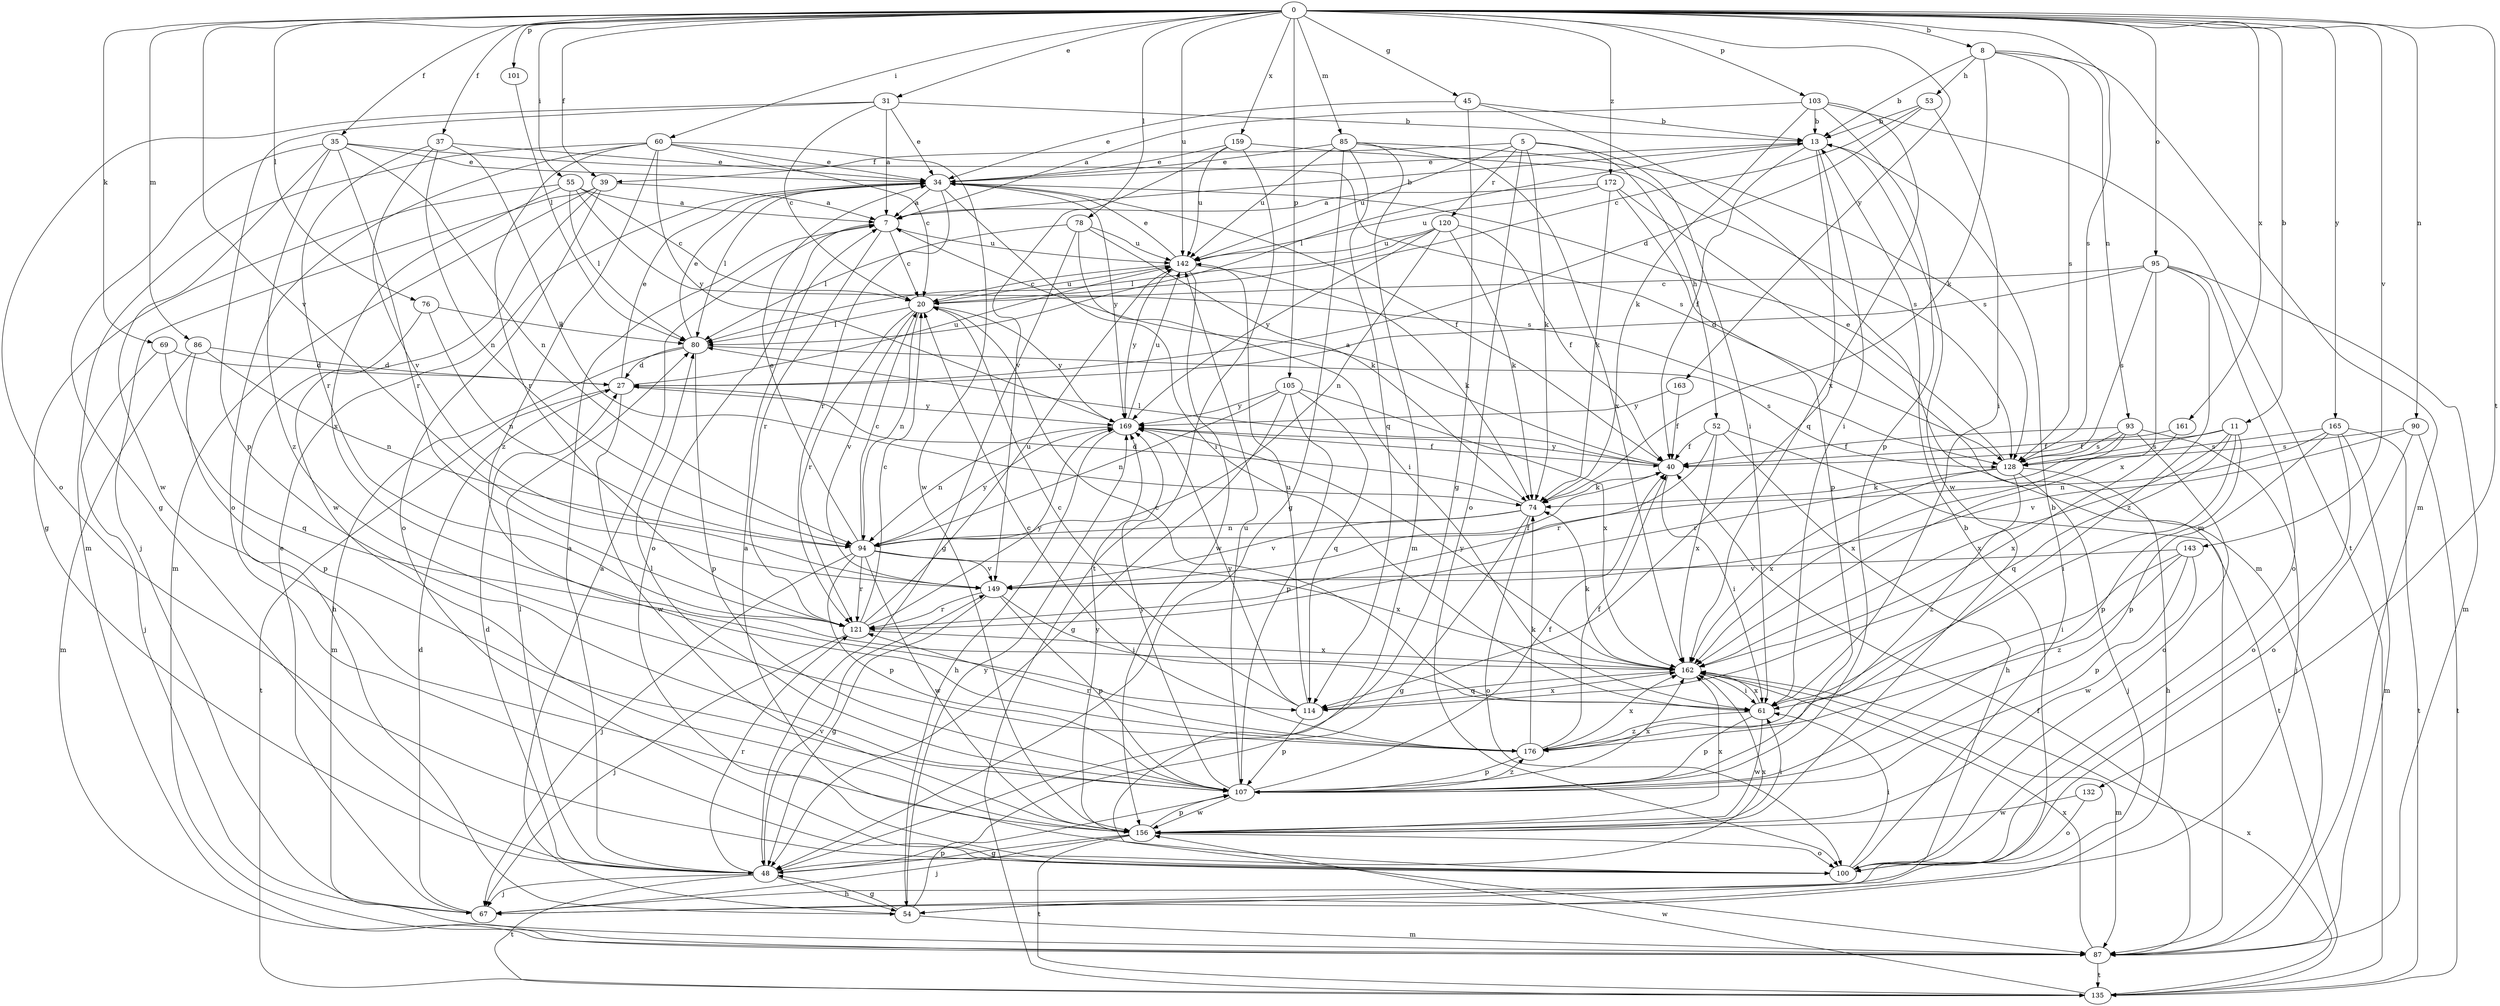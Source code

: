 strict digraph  {
0;
5;
7;
8;
11;
13;
20;
27;
31;
34;
35;
37;
39;
40;
45;
48;
52;
53;
54;
55;
60;
61;
67;
69;
74;
76;
78;
80;
85;
86;
87;
90;
93;
94;
95;
100;
101;
103;
105;
107;
114;
120;
121;
128;
132;
135;
142;
143;
149;
156;
159;
161;
162;
163;
165;
169;
172;
176;
0 -> 8  [label=b];
0 -> 11  [label=b];
0 -> 31  [label=e];
0 -> 35  [label=f];
0 -> 37  [label=f];
0 -> 39  [label=f];
0 -> 45  [label=g];
0 -> 55  [label=i];
0 -> 60  [label=i];
0 -> 69  [label=k];
0 -> 76  [label=l];
0 -> 78  [label=l];
0 -> 85  [label=m];
0 -> 86  [label=m];
0 -> 90  [label=n];
0 -> 95  [label=o];
0 -> 101  [label=p];
0 -> 103  [label=p];
0 -> 105  [label=p];
0 -> 128  [label=s];
0 -> 132  [label=t];
0 -> 142  [label=u];
0 -> 143  [label=v];
0 -> 149  [label=v];
0 -> 159  [label=x];
0 -> 161  [label=x];
0 -> 163  [label=y];
0 -> 165  [label=y];
0 -> 172  [label=z];
5 -> 39  [label=f];
5 -> 52  [label=h];
5 -> 61  [label=i];
5 -> 74  [label=k];
5 -> 100  [label=o];
5 -> 120  [label=r];
5 -> 142  [label=u];
7 -> 13  [label=b];
7 -> 20  [label=c];
7 -> 100  [label=o];
7 -> 121  [label=r];
7 -> 142  [label=u];
8 -> 13  [label=b];
8 -> 53  [label=h];
8 -> 74  [label=k];
8 -> 87  [label=m];
8 -> 93  [label=n];
8 -> 128  [label=s];
11 -> 40  [label=f];
11 -> 61  [label=i];
11 -> 107  [label=p];
11 -> 114  [label=q];
11 -> 128  [label=s];
11 -> 162  [label=x];
13 -> 34  [label=e];
13 -> 40  [label=f];
13 -> 61  [label=i];
13 -> 80  [label=l];
13 -> 114  [label=q];
13 -> 156  [label=w];
20 -> 80  [label=l];
20 -> 94  [label=n];
20 -> 121  [label=r];
20 -> 142  [label=u];
20 -> 149  [label=v];
20 -> 169  [label=y];
27 -> 34  [label=e];
27 -> 135  [label=t];
27 -> 142  [label=u];
27 -> 156  [label=w];
27 -> 169  [label=y];
31 -> 7  [label=a];
31 -> 13  [label=b];
31 -> 20  [label=c];
31 -> 34  [label=e];
31 -> 100  [label=o];
31 -> 107  [label=p];
34 -> 7  [label=a];
34 -> 40  [label=f];
34 -> 61  [label=i];
34 -> 80  [label=l];
34 -> 121  [label=r];
34 -> 169  [label=y];
35 -> 34  [label=e];
35 -> 48  [label=g];
35 -> 94  [label=n];
35 -> 121  [label=r];
35 -> 128  [label=s];
35 -> 156  [label=w];
35 -> 176  [label=z];
37 -> 34  [label=e];
37 -> 74  [label=k];
37 -> 94  [label=n];
37 -> 121  [label=r];
37 -> 149  [label=v];
39 -> 7  [label=a];
39 -> 67  [label=j];
39 -> 87  [label=m];
39 -> 100  [label=o];
39 -> 156  [label=w];
40 -> 7  [label=a];
40 -> 61  [label=i];
40 -> 74  [label=k];
40 -> 80  [label=l];
40 -> 169  [label=y];
45 -> 13  [label=b];
45 -> 34  [label=e];
45 -> 48  [label=g];
45 -> 87  [label=m];
48 -> 7  [label=a];
48 -> 27  [label=d];
48 -> 54  [label=h];
48 -> 67  [label=j];
48 -> 80  [label=l];
48 -> 121  [label=r];
48 -> 135  [label=t];
48 -> 149  [label=v];
48 -> 162  [label=x];
52 -> 40  [label=f];
52 -> 54  [label=h];
52 -> 121  [label=r];
52 -> 135  [label=t];
52 -> 162  [label=x];
53 -> 13  [label=b];
53 -> 20  [label=c];
53 -> 27  [label=d];
53 -> 61  [label=i];
54 -> 7  [label=a];
54 -> 48  [label=g];
54 -> 87  [label=m];
54 -> 107  [label=p];
54 -> 169  [label=y];
55 -> 7  [label=a];
55 -> 20  [label=c];
55 -> 48  [label=g];
55 -> 80  [label=l];
55 -> 128  [label=s];
55 -> 162  [label=x];
60 -> 20  [label=c];
60 -> 34  [label=e];
60 -> 87  [label=m];
60 -> 100  [label=o];
60 -> 121  [label=r];
60 -> 156  [label=w];
60 -> 169  [label=y];
60 -> 176  [label=z];
61 -> 20  [label=c];
61 -> 107  [label=p];
61 -> 156  [label=w];
61 -> 162  [label=x];
61 -> 176  [label=z];
67 -> 13  [label=b];
67 -> 27  [label=d];
67 -> 34  [label=e];
69 -> 27  [label=d];
69 -> 67  [label=j];
69 -> 114  [label=q];
74 -> 27  [label=d];
74 -> 48  [label=g];
74 -> 94  [label=n];
74 -> 100  [label=o];
74 -> 149  [label=v];
76 -> 54  [label=h];
76 -> 80  [label=l];
76 -> 94  [label=n];
78 -> 48  [label=g];
78 -> 61  [label=i];
78 -> 74  [label=k];
78 -> 80  [label=l];
78 -> 142  [label=u];
80 -> 27  [label=d];
80 -> 34  [label=e];
80 -> 87  [label=m];
80 -> 107  [label=p];
80 -> 128  [label=s];
85 -> 34  [label=e];
85 -> 48  [label=g];
85 -> 87  [label=m];
85 -> 114  [label=q];
85 -> 128  [label=s];
85 -> 142  [label=u];
85 -> 162  [label=x];
86 -> 27  [label=d];
86 -> 87  [label=m];
86 -> 94  [label=n];
86 -> 107  [label=p];
87 -> 40  [label=f];
87 -> 135  [label=t];
87 -> 162  [label=x];
90 -> 100  [label=o];
90 -> 128  [label=s];
90 -> 135  [label=t];
90 -> 149  [label=v];
93 -> 40  [label=f];
93 -> 67  [label=j];
93 -> 100  [label=o];
93 -> 121  [label=r];
93 -> 128  [label=s];
93 -> 162  [label=x];
94 -> 20  [label=c];
94 -> 34  [label=e];
94 -> 67  [label=j];
94 -> 107  [label=p];
94 -> 121  [label=r];
94 -> 149  [label=v];
94 -> 156  [label=w];
94 -> 162  [label=x];
94 -> 169  [label=y];
95 -> 20  [label=c];
95 -> 27  [label=d];
95 -> 87  [label=m];
95 -> 100  [label=o];
95 -> 128  [label=s];
95 -> 162  [label=x];
95 -> 176  [label=z];
100 -> 7  [label=a];
100 -> 13  [label=b];
100 -> 61  [label=i];
101 -> 80  [label=l];
103 -> 7  [label=a];
103 -> 13  [label=b];
103 -> 74  [label=k];
103 -> 107  [label=p];
103 -> 135  [label=t];
103 -> 162  [label=x];
105 -> 48  [label=g];
105 -> 94  [label=n];
105 -> 107  [label=p];
105 -> 114  [label=q];
105 -> 162  [label=x];
105 -> 169  [label=y];
107 -> 40  [label=f];
107 -> 80  [label=l];
107 -> 142  [label=u];
107 -> 156  [label=w];
107 -> 162  [label=x];
107 -> 169  [label=y];
107 -> 176  [label=z];
114 -> 20  [label=c];
114 -> 107  [label=p];
114 -> 142  [label=u];
114 -> 162  [label=x];
114 -> 169  [label=y];
120 -> 40  [label=f];
120 -> 74  [label=k];
120 -> 80  [label=l];
120 -> 94  [label=n];
120 -> 142  [label=u];
120 -> 169  [label=y];
121 -> 20  [label=c];
121 -> 67  [label=j];
121 -> 142  [label=u];
121 -> 162  [label=x];
121 -> 169  [label=y];
128 -> 34  [label=e];
128 -> 54  [label=h];
128 -> 67  [label=j];
128 -> 74  [label=k];
128 -> 162  [label=x];
128 -> 176  [label=z];
132 -> 100  [label=o];
132 -> 156  [label=w];
135 -> 156  [label=w];
135 -> 162  [label=x];
142 -> 20  [label=c];
142 -> 34  [label=e];
142 -> 74  [label=k];
142 -> 156  [label=w];
142 -> 169  [label=y];
143 -> 61  [label=i];
143 -> 107  [label=p];
143 -> 149  [label=v];
143 -> 156  [label=w];
143 -> 176  [label=z];
149 -> 40  [label=f];
149 -> 48  [label=g];
149 -> 61  [label=i];
149 -> 107  [label=p];
149 -> 121  [label=r];
156 -> 48  [label=g];
156 -> 61  [label=i];
156 -> 67  [label=j];
156 -> 100  [label=o];
156 -> 107  [label=p];
156 -> 135  [label=t];
156 -> 162  [label=x];
156 -> 169  [label=y];
159 -> 34  [label=e];
159 -> 128  [label=s];
159 -> 135  [label=t];
159 -> 142  [label=u];
159 -> 149  [label=v];
161 -> 40  [label=f];
161 -> 162  [label=x];
162 -> 61  [label=i];
162 -> 74  [label=k];
162 -> 87  [label=m];
162 -> 114  [label=q];
162 -> 169  [label=y];
163 -> 40  [label=f];
163 -> 169  [label=y];
165 -> 87  [label=m];
165 -> 94  [label=n];
165 -> 100  [label=o];
165 -> 107  [label=p];
165 -> 128  [label=s];
165 -> 135  [label=t];
169 -> 40  [label=f];
169 -> 54  [label=h];
169 -> 94  [label=n];
169 -> 142  [label=u];
172 -> 7  [label=a];
172 -> 74  [label=k];
172 -> 87  [label=m];
172 -> 107  [label=p];
172 -> 142  [label=u];
176 -> 20  [label=c];
176 -> 40  [label=f];
176 -> 74  [label=k];
176 -> 107  [label=p];
176 -> 121  [label=r];
176 -> 162  [label=x];
}
